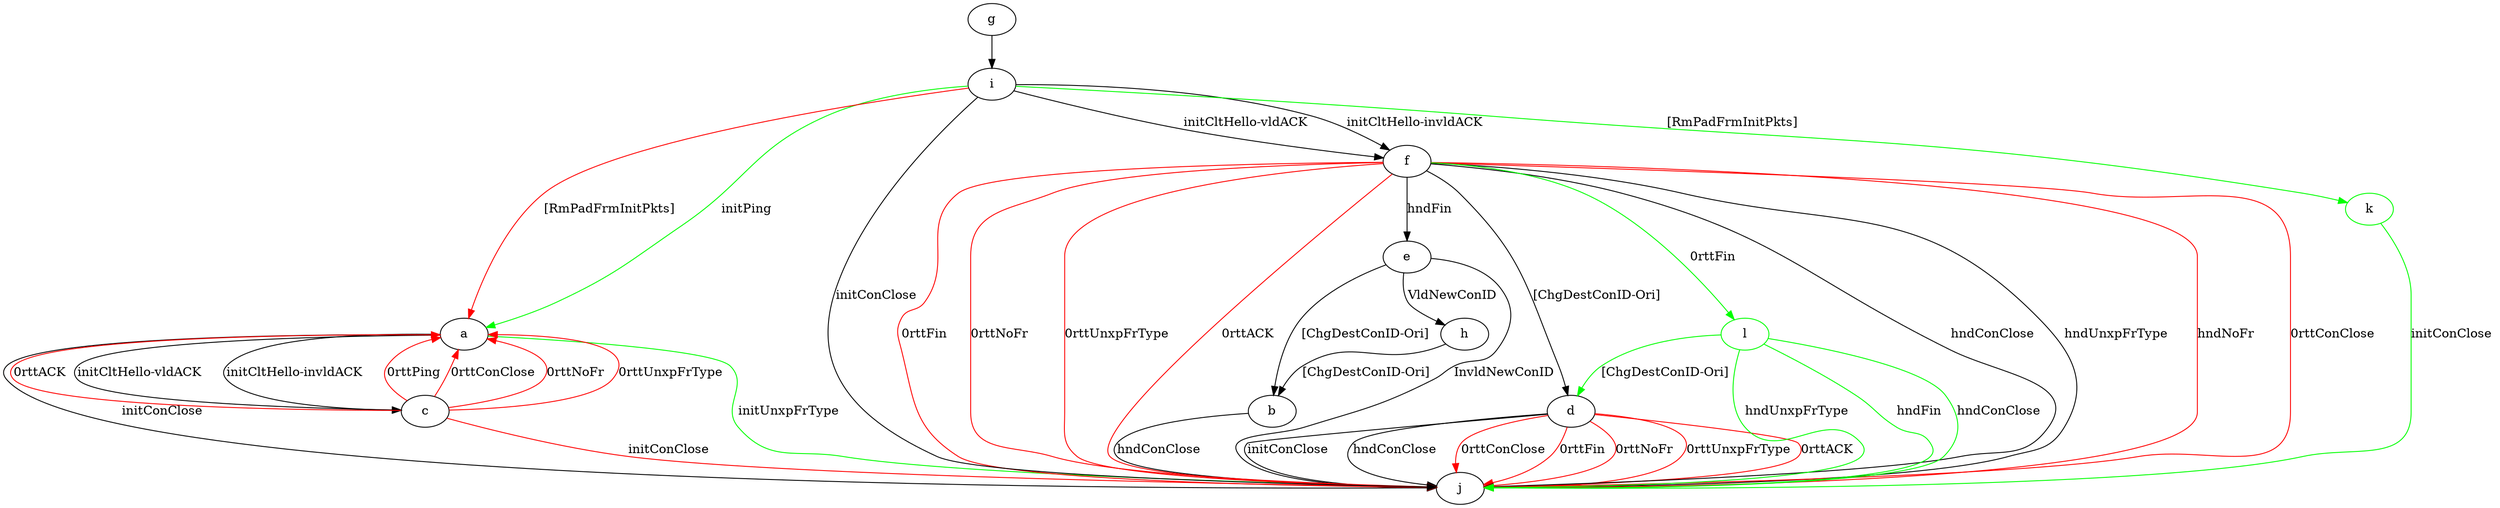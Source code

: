 digraph "" {
	a -> c	[key=0,
		label="initCltHello-vldACK "];
	a -> c	[key=1,
		label="initCltHello-invldACK "];
	a -> j	[key=0,
		label="initConClose "];
	a -> j	[key=1,
		color=green,
		label="initUnxpFrType "];
	b -> j	[key=0,
		label="hndConClose "];
	c -> a	[key=0,
		color=red,
		label="0rttPing "];
	c -> a	[key=1,
		color=red,
		label="0rttConClose "];
	c -> a	[key=2,
		color=red,
		label="0rttNoFr "];
	c -> a	[key=3,
		color=red,
		label="0rttUnxpFrType "];
	c -> a	[key=4,
		color=red,
		label="0rttACK "];
	c -> j	[key=0,
		color=red,
		label="initConClose "];
	d -> j	[key=0,
		label="initConClose "];
	d -> j	[key=1,
		label="hndConClose "];
	d -> j	[key=2,
		color=red,
		label="0rttConClose "];
	d -> j	[key=3,
		color=red,
		label="0rttFin "];
	d -> j	[key=4,
		color=red,
		label="0rttNoFr "];
	d -> j	[key=5,
		color=red,
		label="0rttUnxpFrType "];
	d -> j	[key=6,
		color=red,
		label="0rttACK "];
	e -> b	[key=0,
		label="[ChgDestConID-Ori] "];
	e -> h	[key=0,
		label="VldNewConID "];
	e -> j	[key=0,
		label="InvldNewConID "];
	f -> d	[key=0,
		label="[ChgDestConID-Ori] "];
	f -> e	[key=0,
		label="hndFin "];
	f -> j	[key=0,
		label="hndConClose "];
	f -> j	[key=1,
		label="hndUnxpFrType "];
	f -> j	[key=2,
		color=red,
		label="hndNoFr "];
	f -> j	[key=3,
		color=red,
		label="0rttConClose "];
	f -> j	[key=4,
		color=red,
		label="0rttFin "];
	f -> j	[key=5,
		color=red,
		label="0rttNoFr "];
	f -> j	[key=6,
		color=red,
		label="0rttUnxpFrType "];
	f -> j	[key=7,
		color=red,
		label="0rttACK "];
	l	[color=green];
	f -> l	[key=0,
		color=green,
		label="0rttFin "];
	g -> i	[key=0];
	h -> b	[key=0,
		label="[ChgDestConID-Ori] "];
	i -> a	[key=0,
		color=green,
		label="initPing "];
	i -> a	[key=1,
		color=red,
		label="[RmPadFrmInitPkts] "];
	i -> f	[key=0,
		label="initCltHello-vldACK "];
	i -> f	[key=1,
		label="initCltHello-invldACK "];
	i -> j	[key=0,
		label="initConClose "];
	k	[color=green];
	i -> k	[key=0,
		color=green,
		label="[RmPadFrmInitPkts] "];
	k -> j	[key=0,
		color=green,
		label="initConClose "];
	l -> d	[key=0,
		color=green,
		label="[ChgDestConID-Ori] "];
	l -> j	[key=0,
		color=green,
		label="hndFin "];
	l -> j	[key=1,
		color=green,
		label="hndConClose "];
	l -> j	[key=2,
		color=green,
		label="hndUnxpFrType "];
}
